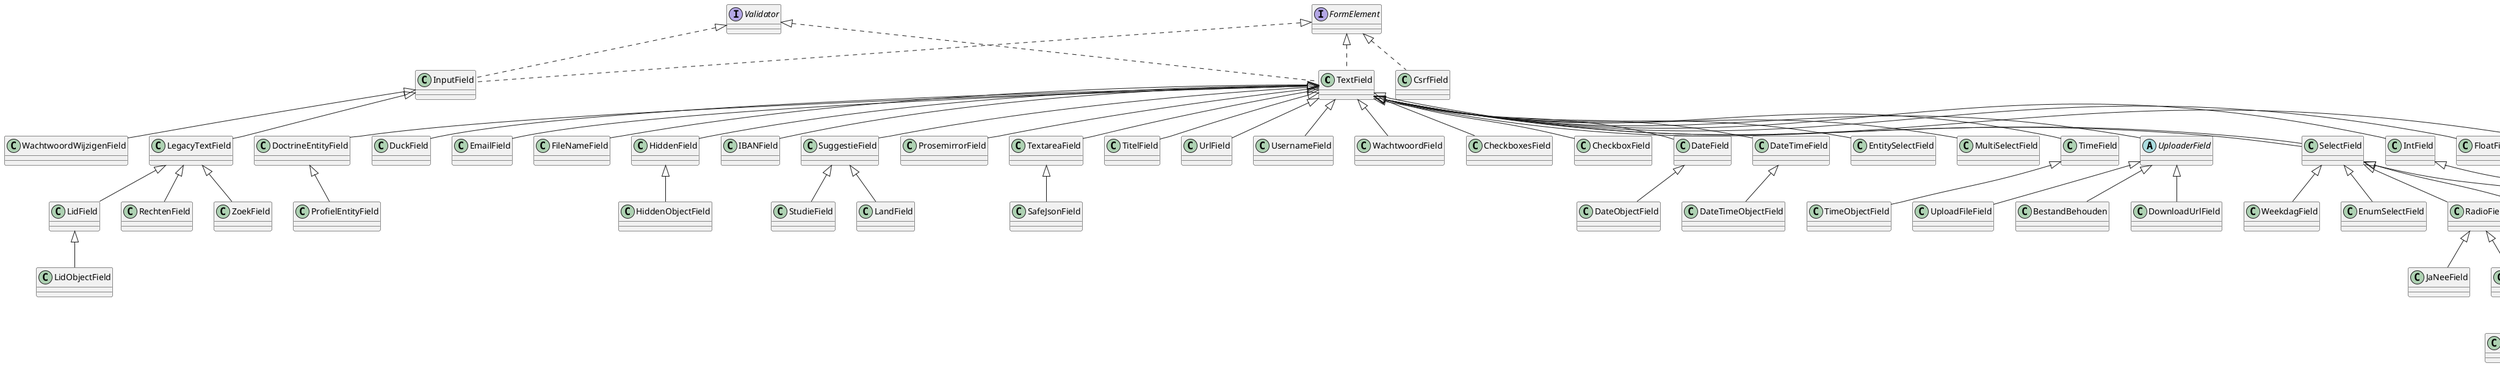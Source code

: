
@startuml
class TextField implements FormElement, Validator
class SelectField extends TextField
class BedragField extends IntField
class FloatField extends TextField
class IntField extends TextField
class TelefoonField extends TextField

class DoctrineEntityField extends TextField
class DuckField extends TextField
class EmailField extends TextField
class FileNameField extends TextField
class HiddenField extends TextField
class HiddenObjectField extends HiddenField
class IBANField extends TextField
class InputField implements FormElement, Validator
class LandField extends SuggestieField
class LegacyTextField extends InputField
class LidField extends LegacyTextField
class LidObjectField extends LidField
class ProfielEntityField extends DoctrineEntityField
class ProsemirrorField extends TextField
class RechtenField extends LegacyTextField
class SafeJsonField extends TextareaField
class StudieField extends SuggestieField
class SuggestieField extends TextField
class TextareaField extends TextField
class TitelField extends TextField
class UrlField extends TextField
class UsernameField extends TextField
class WachtwoordField extends TextField
class WachtwoordWijzigenField extends InputField
class ZoekField extends LegacyTextField

class CheckboxesField extends TextField
class CheckboxField extends TextField
class DateField extends TextField
class DateObjectField extends DateField
class DateTimeField extends TextField
class DateTimeObjectField extends DateTimeField
class EntitySelectField extends TextField
class EnumSelectField extends SelectField
class JaNeeField extends RadioField
class KerkField extends SelectField
class MultiSelectField extends TextField
class RadioField extends SelectField
class SelectField extends TextField
class SterrenField extends FloatField
class TimeField extends TextField
class TimeObjectField extends TimeField
class VerticaleField extends SelectField
class WeekdagField extends SelectField
abstract class UploaderField extends TextField
class BestandBehouden extends UploaderField
class DownloadUrlField extends UploaderField
class FileField extends RadioField
class ImageField extends FileField
class UploadFileField extends UploaderField
class CsrfField implements FormElement

@enduml
